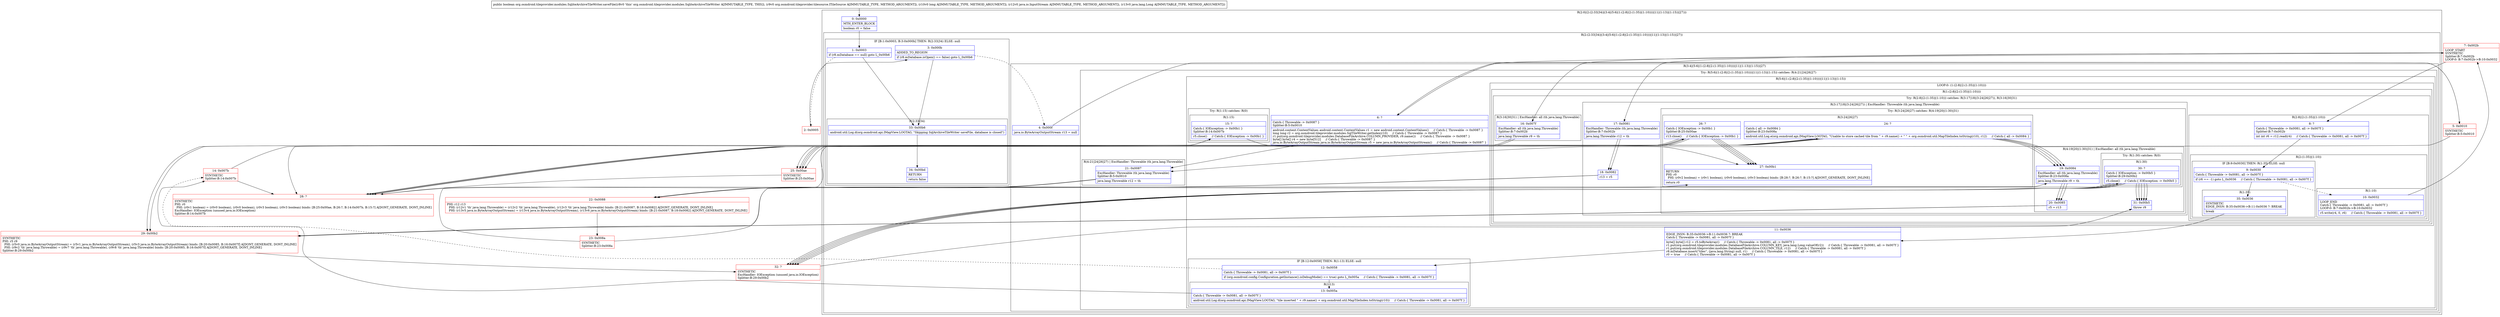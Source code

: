 digraph "CFG fororg.osmdroid.tileprovider.modules.SqliteArchiveTileWriter.saveFile(Lorg\/osmdroid\/tileprovider\/tilesource\/ITileSource;JLjava\/io\/InputStream;Ljava\/lang\/Long;)Z" {
subgraph cluster_Region_725371205 {
label = "R(2:0|(2:(2:33|34)|(3:4|(5:6|(1:(2:8|(2:(1:35)|(1:10))))|11|(1:13)|(1:15))|27)))";
node [shape=record,color=blue];
Node_0 [shape=record,label="{0\:\ 0x0000|MTH_ENTER_BLOCK\l|boolean r0 = false\l}"];
subgraph cluster_Region_432383687 {
label = "R(2:(2:33|34)|(3:4|(5:6|(1:(2:8|(2:(1:35)|(1:10))))|11|(1:13)|(1:15))|27))";
node [shape=record,color=blue];
subgraph cluster_IfRegion_1008783605 {
label = "IF [B:1:0x0003, B:3:0x000b] THEN: R(2:33|34) ELSE: null";
node [shape=record,color=blue];
Node_1 [shape=record,label="{1\:\ 0x0003|if (r8.mDatabase == null) goto L_0x00b6\l}"];
Node_3 [shape=record,label="{3\:\ 0x000b|ADDED_TO_REGION\l|if (r8.mDatabase.isOpen() == false) goto L_0x00b6\l}"];
subgraph cluster_Region_1661222560 {
label = "R(2:33|34)";
node [shape=record,color=blue];
Node_33 [shape=record,label="{33\:\ 0x00b6|android.util.Log.d(org.osmdroid.api.IMapView.LOGTAG, \"Skipping SqlArchiveTileWriter saveFile, database is closed\")\l}"];
Node_34 [shape=record,label="{34\:\ 0x00bd|RETURN\l|return false\l}"];
}
}
subgraph cluster_Region_1985179672 {
label = "R(3:4|(5:6|(1:(2:8|(2:(1:35)|(1:10))))|11|(1:13)|(1:15))|27)";
node [shape=record,color=blue];
Node_4 [shape=record,label="{4\:\ 0x000f|java.io.ByteArrayOutputStream r13 = null\l}"];
subgraph cluster_TryCatchRegion_529551178 {
label = "Try: R(5:6|(1:(2:8|(2:(1:35)|(1:10))))|11|(1:13)|(1:15)) catches: R(4:21|24|26|27)";
node [shape=record,color=blue];
subgraph cluster_Region_795321631 {
label = "R(5:6|(1:(2:8|(2:(1:35)|(1:10))))|11|(1:13)|(1:15))";
node [shape=record,color=blue];
Node_6 [shape=record,label="{6\:\ ?|Catch:\{ Throwable \-\> 0x0087 \}\lSplitter:B:5:0x0010\l|android.content.ContentValues android.content.ContentValues r1 = new android.content.ContentValues()     \/\/ Catch:\{ Throwable \-\> 0x0087 \}\llong long r2 = org.osmdroid.tileprovider.modules.SqlTileWriter.getIndex(r10)     \/\/ Catch:\{ Throwable \-\> 0x0087 \}\lr1.put(org.osmdroid.tileprovider.modules.DatabaseFileArchive.COLUMN_PROVIDER, r9.name())     \/\/ Catch:\{ Throwable \-\> 0x0087 \}\lbyte[] byte[] r4 = new byte[512]     \/\/ Catch:\{ Throwable \-\> 0x0087 \}\ljava.io.ByteArrayOutputStream java.io.ByteArrayOutputStream r5 = new java.io.ByteArrayOutputStream()     \/\/ Catch:\{ Throwable \-\> 0x0087 \}\l}"];
subgraph cluster_LoopRegion_727130593 {
label = "LOOP:0: (1:(2:8|(2:(1:35)|(1:10))))";
node [shape=record,color=blue];
subgraph cluster_Region_298515206 {
label = "R(1:(2:8|(2:(1:35)|(1:10))))";
node [shape=record,color=blue];
subgraph cluster_TryCatchRegion_1400452769 {
label = "Try: R(2:8|(2:(1:35)|(1:10))) catches: R(3:17|18|(3:24|26|27)), R(3:16|30|31)";
node [shape=record,color=blue];
subgraph cluster_Region_848848046 {
label = "R(2:8|(2:(1:35)|(1:10)))";
node [shape=record,color=blue];
Node_8 [shape=record,label="{8\:\ ?|Catch:\{ Throwable \-\> 0x0081, all \-\> 0x007f \}\lSplitter:B:7:0x002b\l|int int r6 = r12.read(r4)     \/\/ Catch:\{ Throwable \-\> 0x0081, all \-\> 0x007f \}\l}"];
subgraph cluster_Region_1309591963 {
label = "R(2:(1:35)|(1:10))";
node [shape=record,color=blue];
subgraph cluster_IfRegion_1249026210 {
label = "IF [B:9:0x0030] THEN: R(1:35) ELSE: null";
node [shape=record,color=blue];
Node_9 [shape=record,label="{9\:\ 0x0030|Catch:\{ Throwable \-\> 0x0081, all \-\> 0x007f \}\l|if (r6 == \-1) goto L_0x0036     \/\/ Catch:\{ Throwable \-\> 0x0081, all \-\> 0x007f \}\l}"];
subgraph cluster_Region_1556390290 {
label = "R(1:35)";
node [shape=record,color=blue];
Node_35 [shape=record,label="{35\:\ 0x0036|SYNTHETIC\lEDGE_INSN: B:35:0x0036\-\>B:11:0x0036 ?: BREAK  \l|break\l}"];
}
}
subgraph cluster_Region_1588275145 {
label = "R(1:10)";
node [shape=record,color=blue];
Node_10 [shape=record,label="{10\:\ 0x0032|LOOP_END\lCatch:\{ Throwable \-\> 0x0081, all \-\> 0x007f \}\lLOOP:0: B:7:0x002b\-\>B:10:0x0032\l|r5.write(r4, 0, r6)     \/\/ Catch:\{ Throwable \-\> 0x0081, all \-\> 0x007f \}\l}"];
}
}
}
subgraph cluster_Region_1678670992 {
label = "R(3:17|18|(3:24|26|27)) | ExcHandler: Throwable (th java.lang.Throwable)\l";
node [shape=record,color=blue];
Node_17 [shape=record,label="{17\:\ 0x0081|ExcHandler: Throwable (th java.lang.Throwable)\lSplitter:B:7:0x002b\l|java.lang.Throwable r12 = th\l}"];
Node_18 [shape=record,label="{18\:\ 0x0082|r13 = r5\l}"];
subgraph cluster_TryCatchRegion_445674439 {
label = "Try: R(3:24|26|27) catches: R(4:19|20|(1:30)|31)";
node [shape=record,color=blue];
subgraph cluster_Region_1115408119 {
label = "R(3:24|26|27)";
node [shape=record,color=blue];
Node_24 [shape=record,label="{24\:\ ?|Catch:\{ all \-\> 0x0084 \}\lSplitter:B:23:0x008a\l|android.util.Log.e(org.osmdroid.api.IMapView.LOGTAG, \"Unable to store cached tile from \" + r9.name() + \" \" + org.osmdroid.util.MapTileIndex.toString(r10), r12)     \/\/ Catch:\{ all \-\> 0x0084 \}\l}"];
Node_26 [shape=record,label="{26\:\ ?|Catch:\{ IOException \-\> 0x00b1 \}\lSplitter:B:25:0x00ae\l|r13.close()     \/\/ Catch:\{ IOException \-\> 0x00b1 \}\l}"];
Node_27 [shape=record,label="{27\:\ 0x00b1|RETURN\lPHI: r0 \l  PHI: (r0v2 boolean) = (r0v1 boolean), (r0v0 boolean), (r0v3 boolean) binds: [B:28:?, B:26:?, B:15:?] A[DONT_GENERATE, DONT_INLINE]\l|return r0\l}"];
}
subgraph cluster_Region_2019447448 {
label = "R(4:19|20|(1:30)|31) | ExcHandler: all (th java.lang.Throwable)\l";
node [shape=record,color=blue];
Node_19 [shape=record,label="{19\:\ 0x0084|ExcHandler: all (th java.lang.Throwable)\lSplitter:B:23:0x008a\l|java.lang.Throwable r9 = th\l}"];
Node_20 [shape=record,label="{20\:\ 0x0085|r5 = r13\l}"];
subgraph cluster_TryCatchRegion_13009418 {
label = "Try: R(1:30) catches: R(0)";
node [shape=record,color=blue];
subgraph cluster_Region_610820026 {
label = "R(1:30)";
node [shape=record,color=blue];
Node_30 [shape=record,label="{30\:\ ?|Catch:\{ IOException \-\> 0x00b5 \}\lSplitter:B:29:0x00b2\l|r5.close()     \/\/ Catch:\{ IOException \-\> 0x00b5 \}\l}"];
}
subgraph cluster_Region_943505816 {
label = "R(0) | ExcHandler: IOException (unused java.io.IOException)\l";
node [shape=record,color=blue];
}
}
Node_31 [shape=record,label="{31\:\ 0x00b5|throw r9\l}"];
}
}
}
subgraph cluster_Region_1238775967 {
label = "R(3:16|30|31) | ExcHandler: all (th java.lang.Throwable)\l";
node [shape=record,color=blue];
Node_16 [shape=record,label="{16\:\ 0x007f|ExcHandler: all (th java.lang.Throwable)\lSplitter:B:7:0x002b\l|java.lang.Throwable r9 = th\l}"];
Node_30 [shape=record,label="{30\:\ ?|Catch:\{ IOException \-\> 0x00b5 \}\lSplitter:B:29:0x00b2\l|r5.close()     \/\/ Catch:\{ IOException \-\> 0x00b5 \}\l}"];
Node_31 [shape=record,label="{31\:\ 0x00b5|throw r9\l}"];
}
}
}
}
Node_11 [shape=record,label="{11\:\ 0x0036|EDGE_INSN: B:35:0x0036\-\>B:11:0x0036 ?: BREAK  \lCatch:\{ Throwable \-\> 0x0081, all \-\> 0x007f \}\l|byte[] byte[] r12 = r5.toByteArray()     \/\/ Catch:\{ Throwable \-\> 0x0081, all \-\> 0x007f \}\lr1.put(org.osmdroid.tileprovider.modules.DatabaseFileArchive.COLUMN_KEY, java.lang.Long.valueOf(r2))     \/\/ Catch:\{ Throwable \-\> 0x0081, all \-\> 0x007f \}\lr1.put(org.osmdroid.tileprovider.modules.DatabaseFileArchive.COLUMN_TILE, r12)     \/\/ Catch:\{ Throwable \-\> 0x0081, all \-\> 0x007f \}\lr8.mDatabase.insert(\"tiles\", (java.lang.String) null, r1)     \/\/ Catch:\{ Throwable \-\> 0x0081, all \-\> 0x007f \}\lr0 = true     \/\/ Catch:\{ Throwable \-\> 0x0081, all \-\> 0x007f \}\l}"];
subgraph cluster_IfRegion_1099775804 {
label = "IF [B:12:0x0058] THEN: R(1:13) ELSE: null";
node [shape=record,color=blue];
Node_12 [shape=record,label="{12\:\ 0x0058|Catch:\{ Throwable \-\> 0x0081, all \-\> 0x007f \}\l|if (org.osmdroid.config.Configuration.getInstance().isDebugMode() == true) goto L_0x005a     \/\/ Catch:\{ Throwable \-\> 0x0081, all \-\> 0x007f \}\l}"];
subgraph cluster_Region_1478128257 {
label = "R(1:13)";
node [shape=record,color=blue];
Node_13 [shape=record,label="{13\:\ 0x005a|Catch:\{ Throwable \-\> 0x0081, all \-\> 0x007f \}\l|android.util.Log.d(org.osmdroid.api.IMapView.LOGTAG, \"tile inserted \" + r9.name() + org.osmdroid.util.MapTileIndex.toString(r10))     \/\/ Catch:\{ Throwable \-\> 0x0081, all \-\> 0x007f \}\l}"];
}
}
subgraph cluster_TryCatchRegion_1819831642 {
label = "Try: R(1:15) catches: R(0)";
node [shape=record,color=blue];
subgraph cluster_Region_1416324118 {
label = "R(1:15)";
node [shape=record,color=blue];
Node_15 [shape=record,label="{15\:\ ?|Catch:\{ IOException \-\> 0x00b1 \}\lSplitter:B:14:0x007b\l|r5.close()     \/\/ Catch:\{ IOException \-\> 0x00b1 \}\l}"];
}
subgraph cluster_Region_848712012 {
label = "R(0) | ExcHandler: IOException (unused java.io.IOException)\l";
node [shape=record,color=blue];
}
}
}
subgraph cluster_Region_1064071377 {
label = "R(4:21|24|26|27) | ExcHandler: Throwable (th java.lang.Throwable)\l";
node [shape=record,color=blue];
Node_21 [shape=record,label="{21\:\ 0x0087|ExcHandler: Throwable (th java.lang.Throwable)\lSplitter:B:5:0x0010\l|java.lang.Throwable r12 = th\l}"];
Node_24 [shape=record,label="{24\:\ ?|Catch:\{ all \-\> 0x0084 \}\lSplitter:B:23:0x008a\l|android.util.Log.e(org.osmdroid.api.IMapView.LOGTAG, \"Unable to store cached tile from \" + r9.name() + \" \" + org.osmdroid.util.MapTileIndex.toString(r10), r12)     \/\/ Catch:\{ all \-\> 0x0084 \}\l}"];
Node_26 [shape=record,label="{26\:\ ?|Catch:\{ IOException \-\> 0x00b1 \}\lSplitter:B:25:0x00ae\l|r13.close()     \/\/ Catch:\{ IOException \-\> 0x00b1 \}\l}"];
Node_27 [shape=record,label="{27\:\ 0x00b1|RETURN\lPHI: r0 \l  PHI: (r0v2 boolean) = (r0v1 boolean), (r0v0 boolean), (r0v3 boolean) binds: [B:28:?, B:26:?, B:15:?] A[DONT_GENERATE, DONT_INLINE]\l|return r0\l}"];
}
}
Node_27 [shape=record,label="{27\:\ 0x00b1|RETURN\lPHI: r0 \l  PHI: (r0v2 boolean) = (r0v1 boolean), (r0v0 boolean), (r0v3 boolean) binds: [B:28:?, B:26:?, B:15:?] A[DONT_GENERATE, DONT_INLINE]\l|return r0\l}"];
}
}
}
subgraph cluster_Region_1064071377 {
label = "R(4:21|24|26|27) | ExcHandler: Throwable (th java.lang.Throwable)\l";
node [shape=record,color=blue];
Node_21 [shape=record,label="{21\:\ 0x0087|ExcHandler: Throwable (th java.lang.Throwable)\lSplitter:B:5:0x0010\l|java.lang.Throwable r12 = th\l}"];
Node_24 [shape=record,label="{24\:\ ?|Catch:\{ all \-\> 0x0084 \}\lSplitter:B:23:0x008a\l|android.util.Log.e(org.osmdroid.api.IMapView.LOGTAG, \"Unable to store cached tile from \" + r9.name() + \" \" + org.osmdroid.util.MapTileIndex.toString(r10), r12)     \/\/ Catch:\{ all \-\> 0x0084 \}\l}"];
Node_26 [shape=record,label="{26\:\ ?|Catch:\{ IOException \-\> 0x00b1 \}\lSplitter:B:25:0x00ae\l|r13.close()     \/\/ Catch:\{ IOException \-\> 0x00b1 \}\l}"];
Node_27 [shape=record,label="{27\:\ 0x00b1|RETURN\lPHI: r0 \l  PHI: (r0v2 boolean) = (r0v1 boolean), (r0v0 boolean), (r0v3 boolean) binds: [B:28:?, B:26:?, B:15:?] A[DONT_GENERATE, DONT_INLINE]\l|return r0\l}"];
}
subgraph cluster_Region_2019447448 {
label = "R(4:19|20|(1:30)|31) | ExcHandler: all (th java.lang.Throwable)\l";
node [shape=record,color=blue];
Node_19 [shape=record,label="{19\:\ 0x0084|ExcHandler: all (th java.lang.Throwable)\lSplitter:B:23:0x008a\l|java.lang.Throwable r9 = th\l}"];
Node_20 [shape=record,label="{20\:\ 0x0085|r5 = r13\l}"];
subgraph cluster_TryCatchRegion_13009418 {
label = "Try: R(1:30) catches: R(0)";
node [shape=record,color=blue];
subgraph cluster_Region_610820026 {
label = "R(1:30)";
node [shape=record,color=blue];
Node_30 [shape=record,label="{30\:\ ?|Catch:\{ IOException \-\> 0x00b5 \}\lSplitter:B:29:0x00b2\l|r5.close()     \/\/ Catch:\{ IOException \-\> 0x00b5 \}\l}"];
}
subgraph cluster_Region_943505816 {
label = "R(0) | ExcHandler: IOException (unused java.io.IOException)\l";
node [shape=record,color=blue];
}
}
Node_31 [shape=record,label="{31\:\ 0x00b5|throw r9\l}"];
}
subgraph cluster_Region_1678670992 {
label = "R(3:17|18|(3:24|26|27)) | ExcHandler: Throwable (th java.lang.Throwable)\l";
node [shape=record,color=blue];
Node_17 [shape=record,label="{17\:\ 0x0081|ExcHandler: Throwable (th java.lang.Throwable)\lSplitter:B:7:0x002b\l|java.lang.Throwable r12 = th\l}"];
Node_18 [shape=record,label="{18\:\ 0x0082|r13 = r5\l}"];
subgraph cluster_TryCatchRegion_445674439 {
label = "Try: R(3:24|26|27) catches: R(4:19|20|(1:30)|31)";
node [shape=record,color=blue];
subgraph cluster_Region_1115408119 {
label = "R(3:24|26|27)";
node [shape=record,color=blue];
Node_24 [shape=record,label="{24\:\ ?|Catch:\{ all \-\> 0x0084 \}\lSplitter:B:23:0x008a\l|android.util.Log.e(org.osmdroid.api.IMapView.LOGTAG, \"Unable to store cached tile from \" + r9.name() + \" \" + org.osmdroid.util.MapTileIndex.toString(r10), r12)     \/\/ Catch:\{ all \-\> 0x0084 \}\l}"];
Node_26 [shape=record,label="{26\:\ ?|Catch:\{ IOException \-\> 0x00b1 \}\lSplitter:B:25:0x00ae\l|r13.close()     \/\/ Catch:\{ IOException \-\> 0x00b1 \}\l}"];
Node_27 [shape=record,label="{27\:\ 0x00b1|RETURN\lPHI: r0 \l  PHI: (r0v2 boolean) = (r0v1 boolean), (r0v0 boolean), (r0v3 boolean) binds: [B:28:?, B:26:?, B:15:?] A[DONT_GENERATE, DONT_INLINE]\l|return r0\l}"];
}
subgraph cluster_Region_2019447448 {
label = "R(4:19|20|(1:30)|31) | ExcHandler: all (th java.lang.Throwable)\l";
node [shape=record,color=blue];
Node_19 [shape=record,label="{19\:\ 0x0084|ExcHandler: all (th java.lang.Throwable)\lSplitter:B:23:0x008a\l|java.lang.Throwable r9 = th\l}"];
Node_20 [shape=record,label="{20\:\ 0x0085|r5 = r13\l}"];
subgraph cluster_TryCatchRegion_13009418 {
label = "Try: R(1:30) catches: R(0)";
node [shape=record,color=blue];
subgraph cluster_Region_610820026 {
label = "R(1:30)";
node [shape=record,color=blue];
Node_30 [shape=record,label="{30\:\ ?|Catch:\{ IOException \-\> 0x00b5 \}\lSplitter:B:29:0x00b2\l|r5.close()     \/\/ Catch:\{ IOException \-\> 0x00b5 \}\l}"];
}
subgraph cluster_Region_943505816 {
label = "R(0) | ExcHandler: IOException (unused java.io.IOException)\l";
node [shape=record,color=blue];
}
}
Node_31 [shape=record,label="{31\:\ 0x00b5|throw r9\l}"];
}
}
}
subgraph cluster_Region_1238775967 {
label = "R(3:16|30|31) | ExcHandler: all (th java.lang.Throwable)\l";
node [shape=record,color=blue];
Node_16 [shape=record,label="{16\:\ 0x007f|ExcHandler: all (th java.lang.Throwable)\lSplitter:B:7:0x002b\l|java.lang.Throwable r9 = th\l}"];
Node_30 [shape=record,label="{30\:\ ?|Catch:\{ IOException \-\> 0x00b5 \}\lSplitter:B:29:0x00b2\l|r5.close()     \/\/ Catch:\{ IOException \-\> 0x00b5 \}\l}"];
Node_31 [shape=record,label="{31\:\ 0x00b5|throw r9\l}"];
}
subgraph cluster_Region_848712012 {
label = "R(0) | ExcHandler: IOException (unused java.io.IOException)\l";
node [shape=record,color=blue];
}
subgraph cluster_Region_943505816 {
label = "R(0) | ExcHandler: IOException (unused java.io.IOException)\l";
node [shape=record,color=blue];
}
Node_2 [shape=record,color=red,label="{2\:\ 0x0005}"];
Node_5 [shape=record,color=red,label="{5\:\ 0x0010|SYNTHETIC\lSplitter:B:5:0x0010\l}"];
Node_7 [shape=record,color=red,label="{7\:\ 0x002b|LOOP_START\lSYNTHETIC\lSplitter:B:7:0x002b\lLOOP:0: B:7:0x002b\-\>B:10:0x0032\l}"];
Node_14 [shape=record,color=red,label="{14\:\ 0x007b|SYNTHETIC\lSplitter:B:14:0x007b\l}"];
Node_22 [shape=record,color=red,label="{22\:\ 0x0088|PHI: r12 r13 \l  PHI: (r12v1 'th' java.lang.Throwable) = (r12v2 'th' java.lang.Throwable), (r12v3 'th' java.lang.Throwable) binds: [B:21:0x0087, B:18:0x0082] A[DONT_GENERATE, DONT_INLINE]\l  PHI: (r13v5 java.io.ByteArrayOutputStream) = (r13v4 java.io.ByteArrayOutputStream), (r13v6 java.io.ByteArrayOutputStream) binds: [B:21:0x0087, B:18:0x0082] A[DONT_GENERATE, DONT_INLINE]\l}"];
Node_23 [shape=record,color=red,label="{23\:\ 0x008a|SYNTHETIC\lSplitter:B:23:0x008a\l}"];
Node_25 [shape=record,color=red,label="{25\:\ 0x00ae|SYNTHETIC\lSplitter:B:25:0x00ae\l}"];
Node_28 [shape=record,color=red,label="{28\:\ ?|SYNTHETIC\lPHI: r0 \l  PHI: (r0v1 boolean) = (r0v0 boolean), (r0v0 boolean), (r0v3 boolean), (r0v3 boolean) binds: [B:25:0x00ae, B:26:?, B:14:0x007b, B:15:?] A[DONT_GENERATE, DONT_INLINE]\lExcHandler: IOException (unused java.io.IOException)\lSplitter:B:14:0x007b\l}"];
Node_29 [shape=record,color=red,label="{29\:\ 0x00b2|SYNTHETIC\lPHI: r5 r9 \l  PHI: (r5v0 java.io.ByteArrayOutputStream) = (r5v1 java.io.ByteArrayOutputStream), (r5v3 java.io.ByteArrayOutputStream) binds: [B:20:0x0085, B:16:0x007f] A[DONT_GENERATE, DONT_INLINE]\l  PHI: (r9v2 'th' java.lang.Throwable) = (r9v7 'th' java.lang.Throwable), (r9v8 'th' java.lang.Throwable) binds: [B:20:0x0085, B:16:0x007f] A[DONT_GENERATE, DONT_INLINE]\lSplitter:B:29:0x00b2\l}"];
Node_32 [shape=record,color=red,label="{32\:\ ?|SYNTHETIC\lExcHandler: IOException (unused java.io.IOException)\lSplitter:B:29:0x00b2\l}"];
MethodNode[shape=record,label="{public boolean org.osmdroid.tileprovider.modules.SqliteArchiveTileWriter.saveFile((r8v0 'this' org.osmdroid.tileprovider.modules.SqliteArchiveTileWriter A[IMMUTABLE_TYPE, THIS]), (r9v0 org.osmdroid.tileprovider.tilesource.ITileSource A[IMMUTABLE_TYPE, METHOD_ARGUMENT]), (r10v0 long A[IMMUTABLE_TYPE, METHOD_ARGUMENT]), (r12v0 java.io.InputStream A[IMMUTABLE_TYPE, METHOD_ARGUMENT]), (r13v0 java.lang.Long A[IMMUTABLE_TYPE, METHOD_ARGUMENT])) }"];
MethodNode -> Node_0;
Node_0 -> Node_1;
Node_1 -> Node_2[style=dashed];
Node_1 -> Node_33;
Node_3 -> Node_4[style=dashed];
Node_3 -> Node_33;
Node_33 -> Node_34;
Node_4 -> Node_5;
Node_6 -> Node_7;
Node_6 -> Node_21;
Node_8 -> Node_9;
Node_9 -> Node_10[style=dashed];
Node_9 -> Node_35;
Node_35 -> Node_11;
Node_10 -> Node_7;
Node_17 -> Node_18;
Node_18 -> Node_22;
Node_24 -> Node_25;
Node_24 -> Node_19;
Node_26 -> Node_27;
Node_26 -> Node_28;
Node_19 -> Node_20;
Node_20 -> Node_29;
Node_30 -> Node_31;
Node_30 -> Node_32;
Node_16 -> Node_29;
Node_30 -> Node_31;
Node_30 -> Node_32;
Node_11 -> Node_12;
Node_12 -> Node_13;
Node_12 -> Node_14[style=dashed];
Node_13 -> Node_14;
Node_15 -> Node_28;
Node_15 -> Node_27;
Node_21 -> Node_22;
Node_24 -> Node_25;
Node_24 -> Node_19;
Node_26 -> Node_27;
Node_26 -> Node_28;
Node_21 -> Node_22;
Node_24 -> Node_25;
Node_24 -> Node_19;
Node_26 -> Node_27;
Node_26 -> Node_28;
Node_19 -> Node_20;
Node_20 -> Node_29;
Node_30 -> Node_31;
Node_30 -> Node_32;
Node_17 -> Node_18;
Node_18 -> Node_22;
Node_24 -> Node_25;
Node_24 -> Node_19;
Node_26 -> Node_27;
Node_26 -> Node_28;
Node_19 -> Node_20;
Node_20 -> Node_29;
Node_30 -> Node_31;
Node_30 -> Node_32;
Node_16 -> Node_29;
Node_30 -> Node_31;
Node_30 -> Node_32;
Node_2 -> Node_3;
Node_5 -> Node_6;
Node_5 -> Node_21;
Node_7 -> Node_8;
Node_7 -> Node_17;
Node_7 -> Node_16;
Node_14 -> Node_15;
Node_14 -> Node_28;
Node_22 -> Node_23;
Node_23 -> Node_24;
Node_23 -> Node_19;
Node_25 -> Node_26;
Node_25 -> Node_28;
Node_28 -> Node_27;
Node_29 -> Node_30;
Node_29 -> Node_32;
Node_32 -> Node_31;
}

